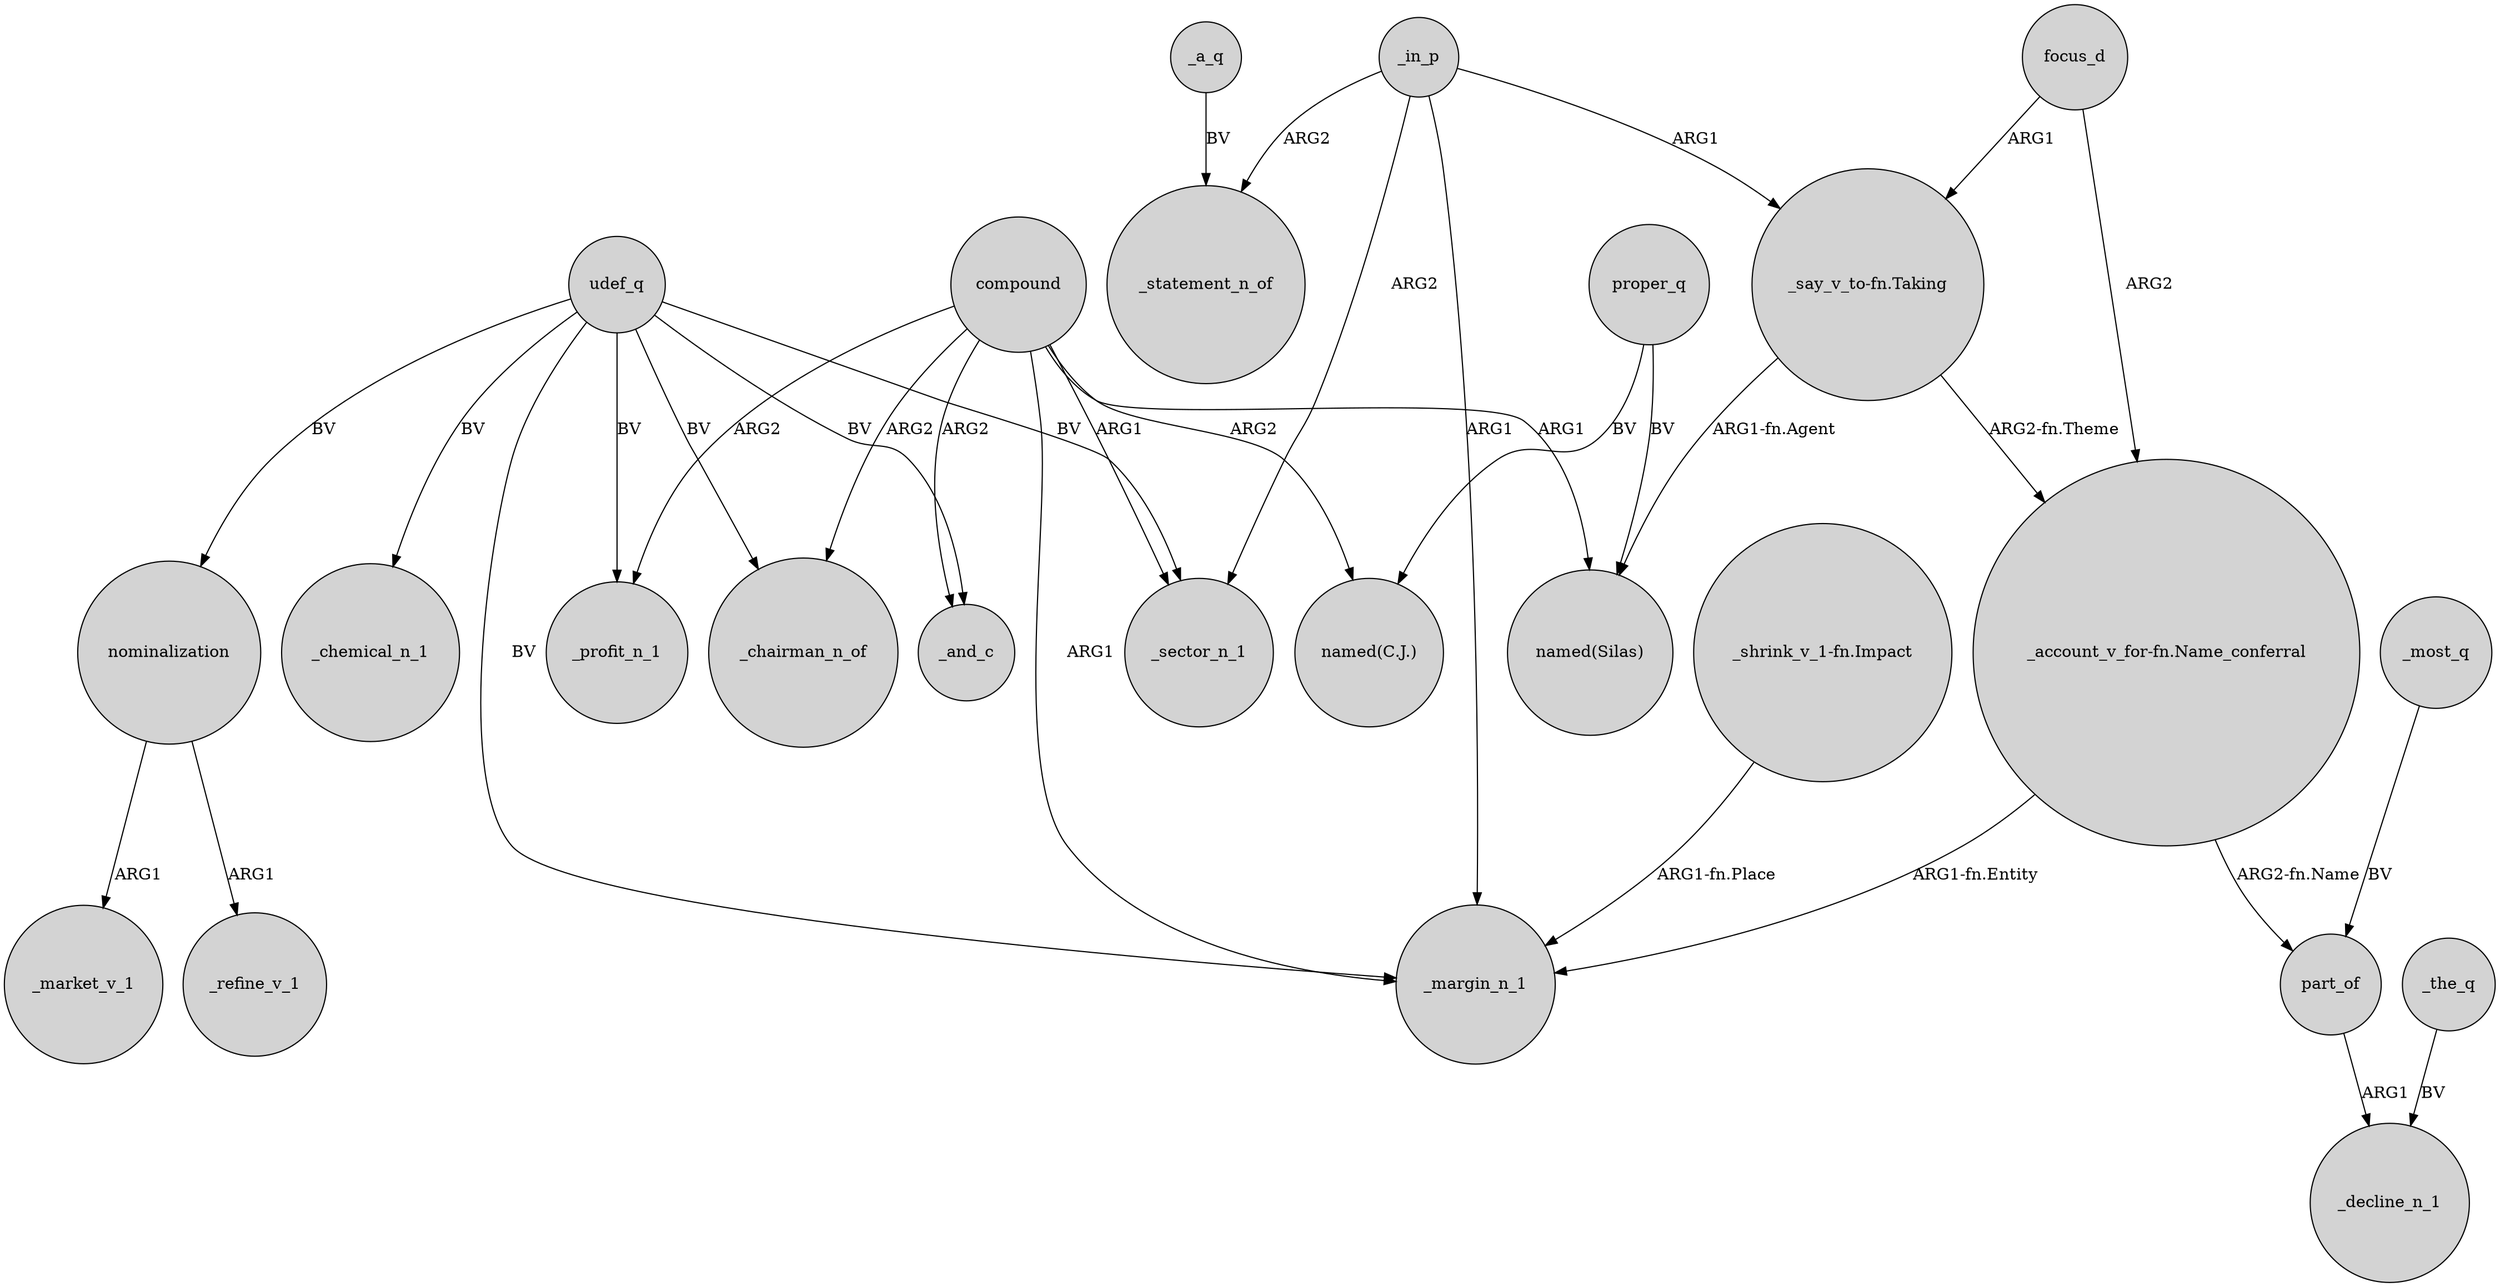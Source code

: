 digraph {
	node [shape=circle style=filled]
	compound -> _chairman_n_of [label=ARG2]
	_in_p -> "_say_v_to-fn.Taking" [label=ARG1]
	compound -> _margin_n_1 [label=ARG1]
	compound -> "named(C.J.)" [label=ARG2]
	"_say_v_to-fn.Taking" -> "named(Silas)" [label="ARG1-fn.Agent"]
	focus_d -> "_say_v_to-fn.Taking" [label=ARG1]
	focus_d -> "_account_v_for-fn.Name_conferral" [label=ARG2]
	nominalization -> _market_v_1 [label=ARG1]
	proper_q -> "named(Silas)" [label=BV]
	udef_q -> _chairman_n_of [label=BV]
	udef_q -> nominalization [label=BV]
	udef_q -> _margin_n_1 [label=BV]
	udef_q -> _profit_n_1 [label=BV]
	_in_p -> _margin_n_1 [label=ARG1]
	udef_q -> _and_c [label=BV]
	udef_q -> _chemical_n_1 [label=BV]
	udef_q -> _sector_n_1 [label=BV]
	compound -> _and_c [label=ARG2]
	compound -> "named(Silas)" [label=ARG1]
	_most_q -> part_of [label=BV]
	_in_p -> _sector_n_1 [label=ARG2]
	compound -> _profit_n_1 [label=ARG2]
	"_account_v_for-fn.Name_conferral" -> part_of [label="ARG2-fn.Name"]
	"_account_v_for-fn.Name_conferral" -> _margin_n_1 [label="ARG1-fn.Entity"]
	part_of -> _decline_n_1 [label=ARG1]
	"_say_v_to-fn.Taking" -> "_account_v_for-fn.Name_conferral" [label="ARG2-fn.Theme"]
	proper_q -> "named(C.J.)" [label=BV]
	_in_p -> _statement_n_of [label=ARG2]
	nominalization -> _refine_v_1 [label=ARG1]
	compound -> _sector_n_1 [label=ARG1]
	_the_q -> _decline_n_1 [label=BV]
	"_shrink_v_1-fn.Impact" -> _margin_n_1 [label="ARG1-fn.Place"]
	_a_q -> _statement_n_of [label=BV]
}
